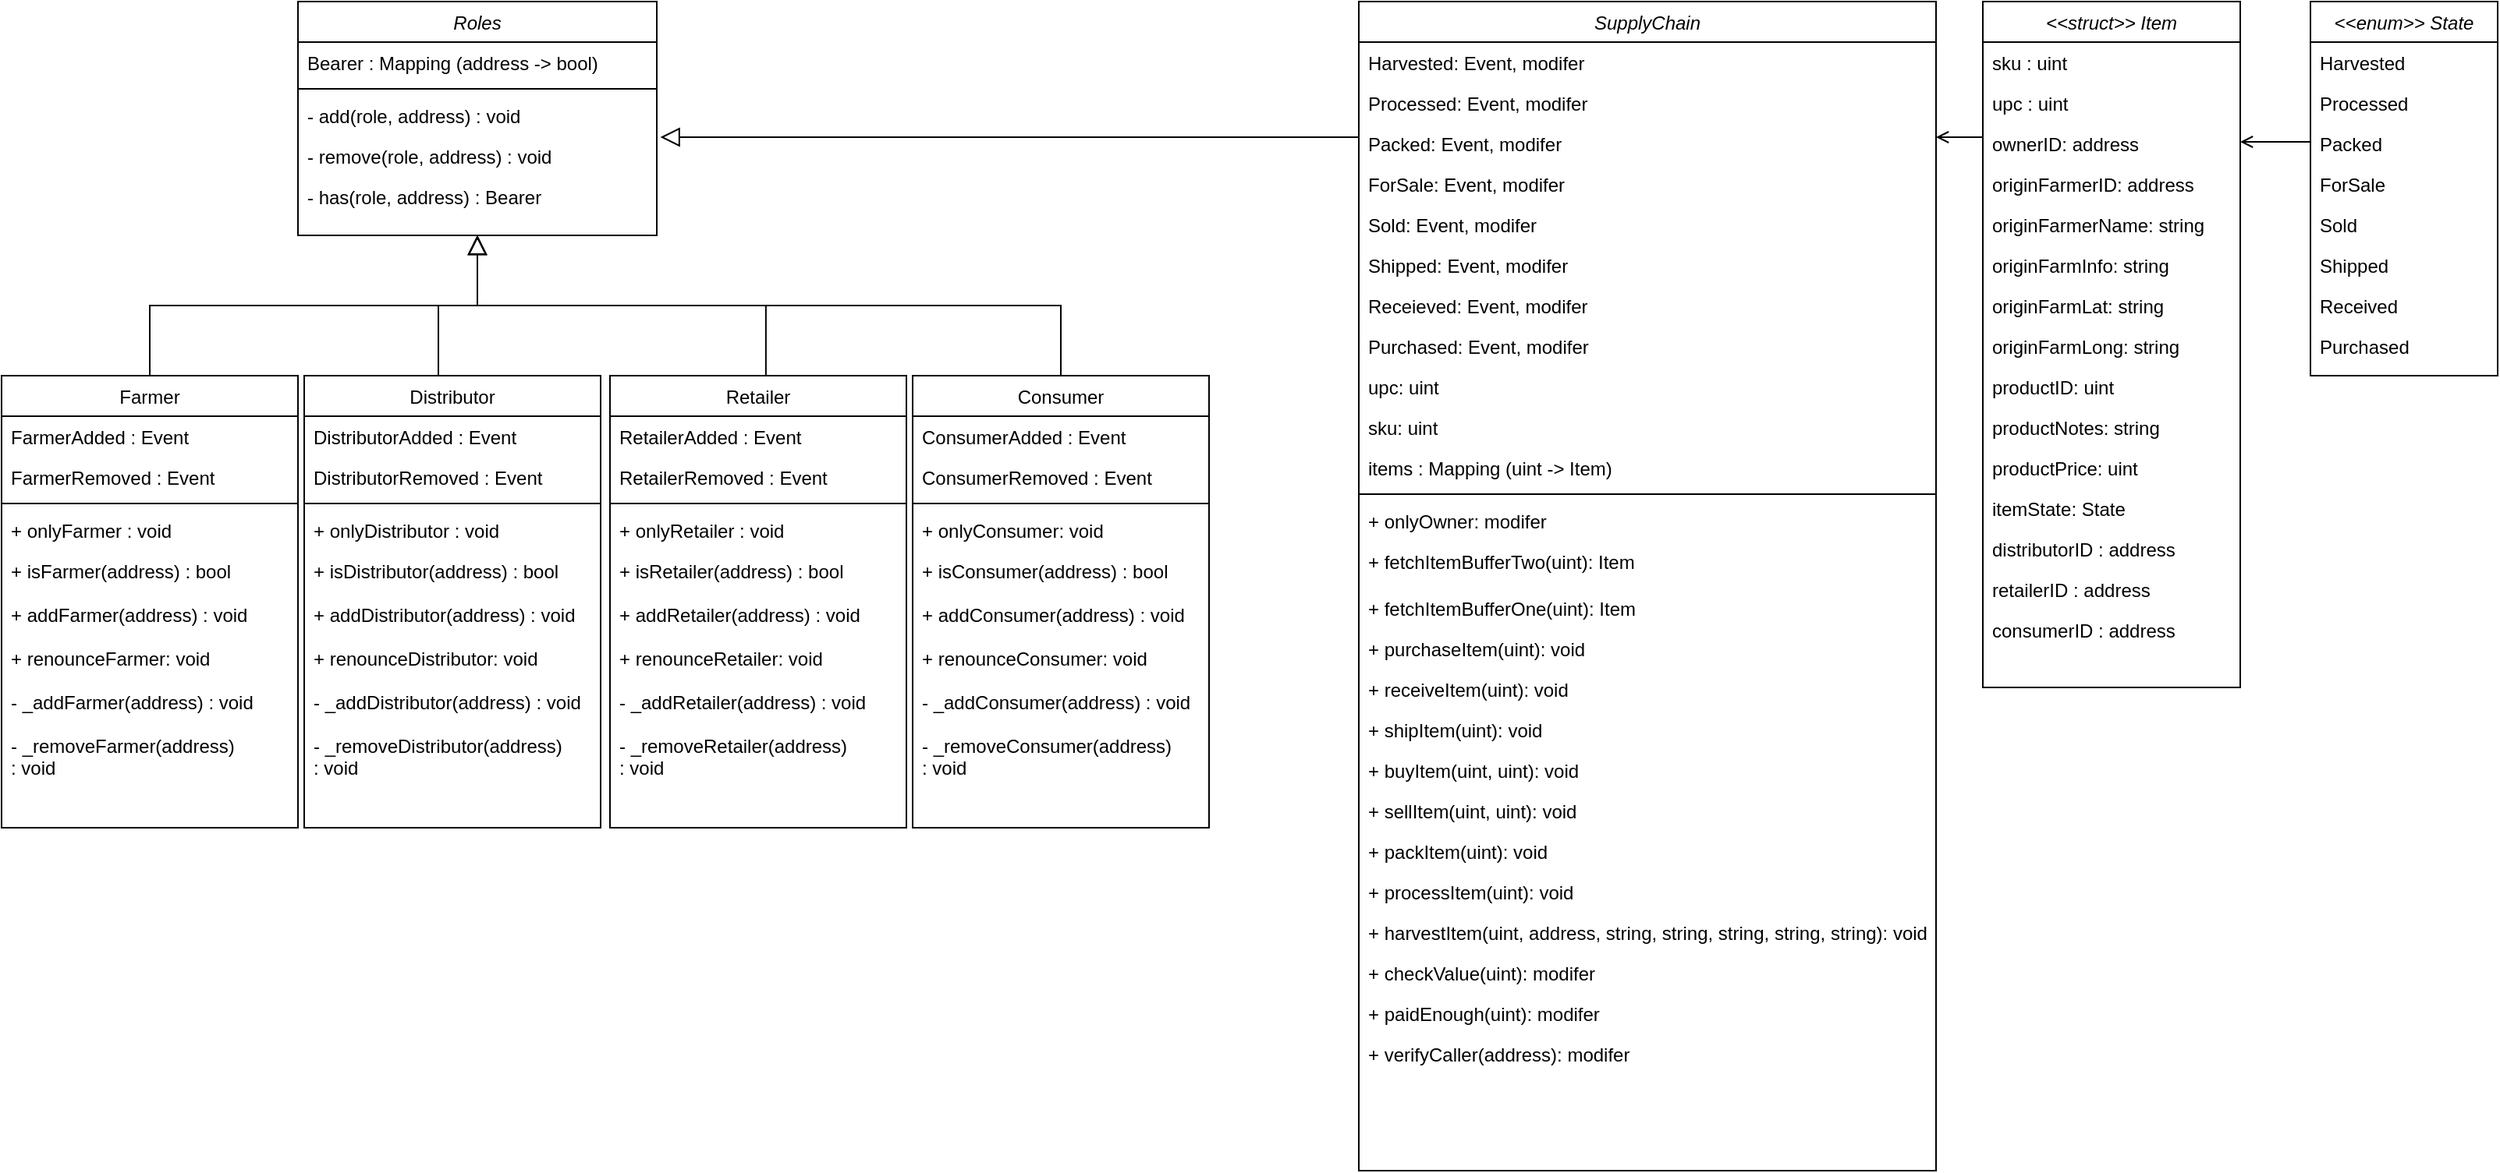 <mxfile version="15.7.0" type="device"><diagram id="C5RBs43oDa-KdzZeNtuy" name="Page-1"><mxGraphModel dx="1824" dy="912" grid="1" gridSize="10" guides="1" tooltips="1" connect="1" arrows="1" fold="1" page="1" pageScale="1" pageWidth="827" pageHeight="1169" math="0" shadow="0"><root><mxCell id="WIyWlLk6GJQsqaUBKTNV-0"/><mxCell id="WIyWlLk6GJQsqaUBKTNV-1" parent="WIyWlLk6GJQsqaUBKTNV-0"/><mxCell id="zkfFHV4jXpPFQw0GAbJ--0" value="Roles" style="swimlane;fontStyle=2;align=center;verticalAlign=top;childLayout=stackLayout;horizontal=1;startSize=26;horizontalStack=0;resizeParent=1;resizeLast=0;collapsible=1;marginBottom=0;rounded=0;shadow=0;strokeWidth=1;" parent="WIyWlLk6GJQsqaUBKTNV-1" vertex="1"><mxGeometry x="220" y="120" width="230" height="150" as="geometry"><mxRectangle x="230" y="140" width="160" height="26" as="alternateBounds"/></mxGeometry></mxCell><mxCell id="zkfFHV4jXpPFQw0GAbJ--1" value="Bearer : Mapping (address -&gt; bool)" style="text;align=left;verticalAlign=top;spacingLeft=4;spacingRight=4;overflow=hidden;rotatable=0;points=[[0,0.5],[1,0.5]];portConstraint=eastwest;" parent="zkfFHV4jXpPFQw0GAbJ--0" vertex="1"><mxGeometry y="26" width="230" height="26" as="geometry"/></mxCell><mxCell id="zkfFHV4jXpPFQw0GAbJ--4" value="" style="line;html=1;strokeWidth=1;align=left;verticalAlign=middle;spacingTop=-1;spacingLeft=3;spacingRight=3;rotatable=0;labelPosition=right;points=[];portConstraint=eastwest;" parent="zkfFHV4jXpPFQw0GAbJ--0" vertex="1"><mxGeometry y="52" width="230" height="8" as="geometry"/></mxCell><mxCell id="zkfFHV4jXpPFQw0GAbJ--5" value="- add(role, address) : void" style="text;align=left;verticalAlign=top;spacingLeft=4;spacingRight=4;overflow=hidden;rotatable=0;points=[[0,0.5],[1,0.5]];portConstraint=eastwest;" parent="zkfFHV4jXpPFQw0GAbJ--0" vertex="1"><mxGeometry y="60" width="230" height="26" as="geometry"/></mxCell><mxCell id="d3ZpqFbFolR5_IZX6p0c-0" value="- remove(role, address) : void" style="text;align=left;verticalAlign=top;spacingLeft=4;spacingRight=4;overflow=hidden;rotatable=0;points=[[0,0.5],[1,0.5]];portConstraint=eastwest;" vertex="1" parent="zkfFHV4jXpPFQw0GAbJ--0"><mxGeometry y="86" width="230" height="26" as="geometry"/></mxCell><mxCell id="d3ZpqFbFolR5_IZX6p0c-1" value="- has(role, address) : Bearer" style="text;align=left;verticalAlign=top;spacingLeft=4;spacingRight=4;overflow=hidden;rotatable=0;points=[[0,0.5],[1,0.5]];portConstraint=eastwest;" vertex="1" parent="zkfFHV4jXpPFQw0GAbJ--0"><mxGeometry y="112" width="230" height="26" as="geometry"/></mxCell><mxCell id="zkfFHV4jXpPFQw0GAbJ--6" value="Farmer" style="swimlane;fontStyle=0;align=center;verticalAlign=top;childLayout=stackLayout;horizontal=1;startSize=26;horizontalStack=0;resizeParent=1;resizeLast=0;collapsible=1;marginBottom=0;rounded=0;shadow=0;strokeWidth=1;" parent="WIyWlLk6GJQsqaUBKTNV-1" vertex="1"><mxGeometry x="30" y="360" width="190" height="290" as="geometry"><mxRectangle x="130" y="380" width="160" height="26" as="alternateBounds"/></mxGeometry></mxCell><mxCell id="zkfFHV4jXpPFQw0GAbJ--7" value="FarmerAdded : Event" style="text;align=left;verticalAlign=top;spacingLeft=4;spacingRight=4;overflow=hidden;rotatable=0;points=[[0,0.5],[1,0.5]];portConstraint=eastwest;" parent="zkfFHV4jXpPFQw0GAbJ--6" vertex="1"><mxGeometry y="26" width="190" height="26" as="geometry"/></mxCell><mxCell id="zkfFHV4jXpPFQw0GAbJ--8" value="FarmerRemoved : Event" style="text;align=left;verticalAlign=top;spacingLeft=4;spacingRight=4;overflow=hidden;rotatable=0;points=[[0,0.5],[1,0.5]];portConstraint=eastwest;rounded=0;shadow=0;html=0;" parent="zkfFHV4jXpPFQw0GAbJ--6" vertex="1"><mxGeometry y="52" width="190" height="26" as="geometry"/></mxCell><mxCell id="zkfFHV4jXpPFQw0GAbJ--9" value="" style="line;html=1;strokeWidth=1;align=left;verticalAlign=middle;spacingTop=-1;spacingLeft=3;spacingRight=3;rotatable=0;labelPosition=right;points=[];portConstraint=eastwest;" parent="zkfFHV4jXpPFQw0GAbJ--6" vertex="1"><mxGeometry y="78" width="190" height="8" as="geometry"/></mxCell><mxCell id="zkfFHV4jXpPFQw0GAbJ--10" value="+ onlyFarmer : void" style="text;align=left;verticalAlign=top;spacingLeft=4;spacingRight=4;overflow=hidden;rotatable=0;points=[[0,0.5],[1,0.5]];portConstraint=eastwest;fontStyle=0" parent="zkfFHV4jXpPFQw0GAbJ--6" vertex="1"><mxGeometry y="86" width="190" height="26" as="geometry"/></mxCell><mxCell id="zkfFHV4jXpPFQw0GAbJ--11" value="+ isFarmer(address) : bool" style="text;align=left;verticalAlign=top;spacingLeft=4;spacingRight=4;overflow=hidden;rotatable=0;points=[[0,0.5],[1,0.5]];portConstraint=eastwest;" parent="zkfFHV4jXpPFQw0GAbJ--6" vertex="1"><mxGeometry y="112" width="190" height="28" as="geometry"/></mxCell><mxCell id="d3ZpqFbFolR5_IZX6p0c-4" value="+ addFarmer(address) : void" style="text;align=left;verticalAlign=top;spacingLeft=4;spacingRight=4;overflow=hidden;rotatable=0;points=[[0,0.5],[1,0.5]];portConstraint=eastwest;" vertex="1" parent="zkfFHV4jXpPFQw0GAbJ--6"><mxGeometry y="140" width="190" height="28" as="geometry"/></mxCell><mxCell id="d3ZpqFbFolR5_IZX6p0c-5" value="+ renounceFarmer: void" style="text;align=left;verticalAlign=top;spacingLeft=4;spacingRight=4;overflow=hidden;rotatable=0;points=[[0,0.5],[1,0.5]];portConstraint=eastwest;" vertex="1" parent="zkfFHV4jXpPFQw0GAbJ--6"><mxGeometry y="168" width="190" height="28" as="geometry"/></mxCell><mxCell id="d3ZpqFbFolR5_IZX6p0c-6" value="- _addFarmer(address) : void" style="text;align=left;verticalAlign=top;spacingLeft=4;spacingRight=4;overflow=hidden;rotatable=0;points=[[0,0.5],[1,0.5]];portConstraint=eastwest;" vertex="1" parent="zkfFHV4jXpPFQw0GAbJ--6"><mxGeometry y="196" width="190" height="28" as="geometry"/></mxCell><mxCell id="d3ZpqFbFolR5_IZX6p0c-7" value="- _removeFarmer(address)&#10;: void" style="text;align=left;verticalAlign=top;spacingLeft=4;spacingRight=4;overflow=hidden;rotatable=0;points=[[0,0.5],[1,0.5]];portConstraint=eastwest;" vertex="1" parent="zkfFHV4jXpPFQw0GAbJ--6"><mxGeometry y="224" width="190" height="28" as="geometry"/></mxCell><mxCell id="zkfFHV4jXpPFQw0GAbJ--12" value="" style="endArrow=block;endSize=10;endFill=0;shadow=0;strokeWidth=1;rounded=0;edgeStyle=elbowEdgeStyle;elbow=vertical;" parent="WIyWlLk6GJQsqaUBKTNV-1" source="zkfFHV4jXpPFQw0GAbJ--6" target="zkfFHV4jXpPFQw0GAbJ--0" edge="1"><mxGeometry width="160" relative="1" as="geometry"><mxPoint x="200" y="203" as="sourcePoint"/><mxPoint x="200" y="203" as="targetPoint"/></mxGeometry></mxCell><mxCell id="zkfFHV4jXpPFQw0GAbJ--16" value="" style="endArrow=block;endSize=10;endFill=0;shadow=0;strokeWidth=1;rounded=0;edgeStyle=elbowEdgeStyle;elbow=vertical;" parent="WIyWlLk6GJQsqaUBKTNV-1" target="zkfFHV4jXpPFQw0GAbJ--0" edge="1"><mxGeometry width="160" relative="1" as="geometry"><mxPoint x="310" y="360" as="sourcePoint"/><mxPoint x="310" y="271" as="targetPoint"/></mxGeometry></mxCell><mxCell id="d3ZpqFbFolR5_IZX6p0c-8" value="Distributor" style="swimlane;fontStyle=0;align=center;verticalAlign=top;childLayout=stackLayout;horizontal=1;startSize=26;horizontalStack=0;resizeParent=1;resizeLast=0;collapsible=1;marginBottom=0;rounded=0;shadow=0;strokeWidth=1;" vertex="1" parent="WIyWlLk6GJQsqaUBKTNV-1"><mxGeometry x="224" y="360" width="190" height="290" as="geometry"><mxRectangle x="130" y="380" width="160" height="26" as="alternateBounds"/></mxGeometry></mxCell><mxCell id="d3ZpqFbFolR5_IZX6p0c-9" value="DistributorAdded : Event" style="text;align=left;verticalAlign=top;spacingLeft=4;spacingRight=4;overflow=hidden;rotatable=0;points=[[0,0.5],[1,0.5]];portConstraint=eastwest;" vertex="1" parent="d3ZpqFbFolR5_IZX6p0c-8"><mxGeometry y="26" width="190" height="26" as="geometry"/></mxCell><mxCell id="d3ZpqFbFolR5_IZX6p0c-10" value="DistributorRemoved : Event" style="text;align=left;verticalAlign=top;spacingLeft=4;spacingRight=4;overflow=hidden;rotatable=0;points=[[0,0.5],[1,0.5]];portConstraint=eastwest;rounded=0;shadow=0;html=0;" vertex="1" parent="d3ZpqFbFolR5_IZX6p0c-8"><mxGeometry y="52" width="190" height="26" as="geometry"/></mxCell><mxCell id="d3ZpqFbFolR5_IZX6p0c-11" value="" style="line;html=1;strokeWidth=1;align=left;verticalAlign=middle;spacingTop=-1;spacingLeft=3;spacingRight=3;rotatable=0;labelPosition=right;points=[];portConstraint=eastwest;" vertex="1" parent="d3ZpqFbFolR5_IZX6p0c-8"><mxGeometry y="78" width="190" height="8" as="geometry"/></mxCell><mxCell id="d3ZpqFbFolR5_IZX6p0c-12" value="+ onlyDistributor : void" style="text;align=left;verticalAlign=top;spacingLeft=4;spacingRight=4;overflow=hidden;rotatable=0;points=[[0,0.5],[1,0.5]];portConstraint=eastwest;fontStyle=0" vertex="1" parent="d3ZpqFbFolR5_IZX6p0c-8"><mxGeometry y="86" width="190" height="26" as="geometry"/></mxCell><mxCell id="d3ZpqFbFolR5_IZX6p0c-13" value="+ isDistributor(address) : bool" style="text;align=left;verticalAlign=top;spacingLeft=4;spacingRight=4;overflow=hidden;rotatable=0;points=[[0,0.5],[1,0.5]];portConstraint=eastwest;" vertex="1" parent="d3ZpqFbFolR5_IZX6p0c-8"><mxGeometry y="112" width="190" height="28" as="geometry"/></mxCell><mxCell id="d3ZpqFbFolR5_IZX6p0c-14" value="+ addDistributor(address) : void" style="text;align=left;verticalAlign=top;spacingLeft=4;spacingRight=4;overflow=hidden;rotatable=0;points=[[0,0.5],[1,0.5]];portConstraint=eastwest;" vertex="1" parent="d3ZpqFbFolR5_IZX6p0c-8"><mxGeometry y="140" width="190" height="28" as="geometry"/></mxCell><mxCell id="d3ZpqFbFolR5_IZX6p0c-15" value="+ renounceDistributor: void" style="text;align=left;verticalAlign=top;spacingLeft=4;spacingRight=4;overflow=hidden;rotatable=0;points=[[0,0.5],[1,0.5]];portConstraint=eastwest;" vertex="1" parent="d3ZpqFbFolR5_IZX6p0c-8"><mxGeometry y="168" width="190" height="28" as="geometry"/></mxCell><mxCell id="d3ZpqFbFolR5_IZX6p0c-16" value="- _addDistributor(address) : void" style="text;align=left;verticalAlign=top;spacingLeft=4;spacingRight=4;overflow=hidden;rotatable=0;points=[[0,0.5],[1,0.5]];portConstraint=eastwest;" vertex="1" parent="d3ZpqFbFolR5_IZX6p0c-8"><mxGeometry y="196" width="190" height="28" as="geometry"/></mxCell><mxCell id="d3ZpqFbFolR5_IZX6p0c-17" value="- _removeDistributor(address)&#10;: void" style="text;align=left;verticalAlign=top;spacingLeft=4;spacingRight=4;overflow=hidden;rotatable=0;points=[[0,0.5],[1,0.5]];portConstraint=eastwest;" vertex="1" parent="d3ZpqFbFolR5_IZX6p0c-8"><mxGeometry y="224" width="190" height="28" as="geometry"/></mxCell><mxCell id="d3ZpqFbFolR5_IZX6p0c-18" value="Retailer" style="swimlane;fontStyle=0;align=center;verticalAlign=top;childLayout=stackLayout;horizontal=1;startSize=26;horizontalStack=0;resizeParent=1;resizeLast=0;collapsible=1;marginBottom=0;rounded=0;shadow=0;strokeWidth=1;" vertex="1" parent="WIyWlLk6GJQsqaUBKTNV-1"><mxGeometry x="420" y="360" width="190" height="290" as="geometry"><mxRectangle x="130" y="380" width="160" height="26" as="alternateBounds"/></mxGeometry></mxCell><mxCell id="d3ZpqFbFolR5_IZX6p0c-19" value="RetailerAdded : Event" style="text;align=left;verticalAlign=top;spacingLeft=4;spacingRight=4;overflow=hidden;rotatable=0;points=[[0,0.5],[1,0.5]];portConstraint=eastwest;" vertex="1" parent="d3ZpqFbFolR5_IZX6p0c-18"><mxGeometry y="26" width="190" height="26" as="geometry"/></mxCell><mxCell id="d3ZpqFbFolR5_IZX6p0c-20" value="RetailerRemoved : Event" style="text;align=left;verticalAlign=top;spacingLeft=4;spacingRight=4;overflow=hidden;rotatable=0;points=[[0,0.5],[1,0.5]];portConstraint=eastwest;rounded=0;shadow=0;html=0;" vertex="1" parent="d3ZpqFbFolR5_IZX6p0c-18"><mxGeometry y="52" width="190" height="26" as="geometry"/></mxCell><mxCell id="d3ZpqFbFolR5_IZX6p0c-21" value="" style="line;html=1;strokeWidth=1;align=left;verticalAlign=middle;spacingTop=-1;spacingLeft=3;spacingRight=3;rotatable=0;labelPosition=right;points=[];portConstraint=eastwest;" vertex="1" parent="d3ZpqFbFolR5_IZX6p0c-18"><mxGeometry y="78" width="190" height="8" as="geometry"/></mxCell><mxCell id="d3ZpqFbFolR5_IZX6p0c-22" value="+ onlyRetailer : void" style="text;align=left;verticalAlign=top;spacingLeft=4;spacingRight=4;overflow=hidden;rotatable=0;points=[[0,0.5],[1,0.5]];portConstraint=eastwest;fontStyle=0" vertex="1" parent="d3ZpqFbFolR5_IZX6p0c-18"><mxGeometry y="86" width="190" height="26" as="geometry"/></mxCell><mxCell id="d3ZpqFbFolR5_IZX6p0c-23" value="+ isRetailer(address) : bool" style="text;align=left;verticalAlign=top;spacingLeft=4;spacingRight=4;overflow=hidden;rotatable=0;points=[[0,0.5],[1,0.5]];portConstraint=eastwest;" vertex="1" parent="d3ZpqFbFolR5_IZX6p0c-18"><mxGeometry y="112" width="190" height="28" as="geometry"/></mxCell><mxCell id="d3ZpqFbFolR5_IZX6p0c-24" value="+ addRetailer(address) : void" style="text;align=left;verticalAlign=top;spacingLeft=4;spacingRight=4;overflow=hidden;rotatable=0;points=[[0,0.5],[1,0.5]];portConstraint=eastwest;" vertex="1" parent="d3ZpqFbFolR5_IZX6p0c-18"><mxGeometry y="140" width="190" height="28" as="geometry"/></mxCell><mxCell id="d3ZpqFbFolR5_IZX6p0c-25" value="+ renounceRetailer: void" style="text;align=left;verticalAlign=top;spacingLeft=4;spacingRight=4;overflow=hidden;rotatable=0;points=[[0,0.5],[1,0.5]];portConstraint=eastwest;" vertex="1" parent="d3ZpqFbFolR5_IZX6p0c-18"><mxGeometry y="168" width="190" height="28" as="geometry"/></mxCell><mxCell id="d3ZpqFbFolR5_IZX6p0c-26" value="- _addRetailer(address) : void" style="text;align=left;verticalAlign=top;spacingLeft=4;spacingRight=4;overflow=hidden;rotatable=0;points=[[0,0.5],[1,0.5]];portConstraint=eastwest;" vertex="1" parent="d3ZpqFbFolR5_IZX6p0c-18"><mxGeometry y="196" width="190" height="28" as="geometry"/></mxCell><mxCell id="d3ZpqFbFolR5_IZX6p0c-27" value="- _removeRetailer(address)&#10;: void" style="text;align=left;verticalAlign=top;spacingLeft=4;spacingRight=4;overflow=hidden;rotatable=0;points=[[0,0.5],[1,0.5]];portConstraint=eastwest;" vertex="1" parent="d3ZpqFbFolR5_IZX6p0c-18"><mxGeometry y="224" width="190" height="28" as="geometry"/></mxCell><mxCell id="d3ZpqFbFolR5_IZX6p0c-28" value="Consumer" style="swimlane;fontStyle=0;align=center;verticalAlign=top;childLayout=stackLayout;horizontal=1;startSize=26;horizontalStack=0;resizeParent=1;resizeLast=0;collapsible=1;marginBottom=0;rounded=0;shadow=0;strokeWidth=1;" vertex="1" parent="WIyWlLk6GJQsqaUBKTNV-1"><mxGeometry x="614" y="360" width="190" height="290" as="geometry"><mxRectangle x="130" y="380" width="160" height="26" as="alternateBounds"/></mxGeometry></mxCell><mxCell id="d3ZpqFbFolR5_IZX6p0c-29" value="ConsumerAdded : Event" style="text;align=left;verticalAlign=top;spacingLeft=4;spacingRight=4;overflow=hidden;rotatable=0;points=[[0,0.5],[1,0.5]];portConstraint=eastwest;" vertex="1" parent="d3ZpqFbFolR5_IZX6p0c-28"><mxGeometry y="26" width="190" height="26" as="geometry"/></mxCell><mxCell id="d3ZpqFbFolR5_IZX6p0c-30" value="ConsumerRemoved : Event" style="text;align=left;verticalAlign=top;spacingLeft=4;spacingRight=4;overflow=hidden;rotatable=0;points=[[0,0.5],[1,0.5]];portConstraint=eastwest;rounded=0;shadow=0;html=0;" vertex="1" parent="d3ZpqFbFolR5_IZX6p0c-28"><mxGeometry y="52" width="190" height="26" as="geometry"/></mxCell><mxCell id="d3ZpqFbFolR5_IZX6p0c-31" value="" style="line;html=1;strokeWidth=1;align=left;verticalAlign=middle;spacingTop=-1;spacingLeft=3;spacingRight=3;rotatable=0;labelPosition=right;points=[];portConstraint=eastwest;" vertex="1" parent="d3ZpqFbFolR5_IZX6p0c-28"><mxGeometry y="78" width="190" height="8" as="geometry"/></mxCell><mxCell id="d3ZpqFbFolR5_IZX6p0c-32" value="+ onlyConsumer: void" style="text;align=left;verticalAlign=top;spacingLeft=4;spacingRight=4;overflow=hidden;rotatable=0;points=[[0,0.5],[1,0.5]];portConstraint=eastwest;fontStyle=0" vertex="1" parent="d3ZpqFbFolR5_IZX6p0c-28"><mxGeometry y="86" width="190" height="26" as="geometry"/></mxCell><mxCell id="d3ZpqFbFolR5_IZX6p0c-33" value="+ isConsumer(address) : bool" style="text;align=left;verticalAlign=top;spacingLeft=4;spacingRight=4;overflow=hidden;rotatable=0;points=[[0,0.5],[1,0.5]];portConstraint=eastwest;" vertex="1" parent="d3ZpqFbFolR5_IZX6p0c-28"><mxGeometry y="112" width="190" height="28" as="geometry"/></mxCell><mxCell id="d3ZpqFbFolR5_IZX6p0c-34" value="+ addConsumer(address) : void" style="text;align=left;verticalAlign=top;spacingLeft=4;spacingRight=4;overflow=hidden;rotatable=0;points=[[0,0.5],[1,0.5]];portConstraint=eastwest;" vertex="1" parent="d3ZpqFbFolR5_IZX6p0c-28"><mxGeometry y="140" width="190" height="28" as="geometry"/></mxCell><mxCell id="d3ZpqFbFolR5_IZX6p0c-35" value="+ renounceConsumer: void" style="text;align=left;verticalAlign=top;spacingLeft=4;spacingRight=4;overflow=hidden;rotatable=0;points=[[0,0.5],[1,0.5]];portConstraint=eastwest;" vertex="1" parent="d3ZpqFbFolR5_IZX6p0c-28"><mxGeometry y="168" width="190" height="28" as="geometry"/></mxCell><mxCell id="d3ZpqFbFolR5_IZX6p0c-36" value="- _addConsumer(address) : void" style="text;align=left;verticalAlign=top;spacingLeft=4;spacingRight=4;overflow=hidden;rotatable=0;points=[[0,0.5],[1,0.5]];portConstraint=eastwest;" vertex="1" parent="d3ZpqFbFolR5_IZX6p0c-28"><mxGeometry y="196" width="190" height="28" as="geometry"/></mxCell><mxCell id="d3ZpqFbFolR5_IZX6p0c-37" value="- _removeConsumer(address)&#10;: void" style="text;align=left;verticalAlign=top;spacingLeft=4;spacingRight=4;overflow=hidden;rotatable=0;points=[[0,0.5],[1,0.5]];portConstraint=eastwest;" vertex="1" parent="d3ZpqFbFolR5_IZX6p0c-28"><mxGeometry y="224" width="190" height="28" as="geometry"/></mxCell><mxCell id="d3ZpqFbFolR5_IZX6p0c-38" value="" style="endArrow=block;endSize=10;endFill=0;shadow=0;strokeWidth=1;rounded=0;edgeStyle=elbowEdgeStyle;elbow=vertical;exitX=0.526;exitY=0;exitDx=0;exitDy=0;exitPerimeter=0;" edge="1" parent="WIyWlLk6GJQsqaUBKTNV-1" source="d3ZpqFbFolR5_IZX6p0c-18"><mxGeometry width="160" relative="1" as="geometry"><mxPoint x="310" y="360" as="sourcePoint"/><mxPoint x="335" y="270" as="targetPoint"/></mxGeometry></mxCell><mxCell id="d3ZpqFbFolR5_IZX6p0c-40" value="" style="endArrow=block;endSize=10;endFill=0;shadow=0;strokeWidth=1;rounded=0;edgeStyle=elbowEdgeStyle;elbow=vertical;exitX=0.5;exitY=0;exitDx=0;exitDy=0;" edge="1" parent="WIyWlLk6GJQsqaUBKTNV-1" source="d3ZpqFbFolR5_IZX6p0c-28"><mxGeometry width="160" relative="1" as="geometry"><mxPoint x="519.94" y="360" as="sourcePoint"/><mxPoint x="335" y="270" as="targetPoint"/></mxGeometry></mxCell><mxCell id="d3ZpqFbFolR5_IZX6p0c-41" value="SupplyChain" style="swimlane;fontStyle=2;align=center;verticalAlign=top;childLayout=stackLayout;horizontal=1;startSize=26;horizontalStack=0;resizeParent=1;resizeLast=0;collapsible=1;marginBottom=0;rounded=0;shadow=0;strokeWidth=1;" vertex="1" parent="WIyWlLk6GJQsqaUBKTNV-1"><mxGeometry x="900" y="120" width="370" height="750" as="geometry"><mxRectangle x="230" y="140" width="160" height="26" as="alternateBounds"/></mxGeometry></mxCell><mxCell id="d3ZpqFbFolR5_IZX6p0c-111" value="Harvested: Event, modifer" style="text;align=left;verticalAlign=top;spacingLeft=4;spacingRight=4;overflow=hidden;rotatable=0;points=[[0,0.5],[1,0.5]];portConstraint=eastwest;" vertex="1" parent="d3ZpqFbFolR5_IZX6p0c-41"><mxGeometry y="26" width="370" height="26" as="geometry"/></mxCell><mxCell id="d3ZpqFbFolR5_IZX6p0c-112" value="Processed: Event, modifer" style="text;align=left;verticalAlign=top;spacingLeft=4;spacingRight=4;overflow=hidden;rotatable=0;points=[[0,0.5],[1,0.5]];portConstraint=eastwest;" vertex="1" parent="d3ZpqFbFolR5_IZX6p0c-41"><mxGeometry y="52" width="370" height="26" as="geometry"/></mxCell><mxCell id="d3ZpqFbFolR5_IZX6p0c-113" value="Packed: Event, modifer" style="text;align=left;verticalAlign=top;spacingLeft=4;spacingRight=4;overflow=hidden;rotatable=0;points=[[0,0.5],[1,0.5]];portConstraint=eastwest;" vertex="1" parent="d3ZpqFbFolR5_IZX6p0c-41"><mxGeometry y="78" width="370" height="26" as="geometry"/></mxCell><mxCell id="d3ZpqFbFolR5_IZX6p0c-114" value="ForSale: Event, modifer" style="text;align=left;verticalAlign=top;spacingLeft=4;spacingRight=4;overflow=hidden;rotatable=0;points=[[0,0.5],[1,0.5]];portConstraint=eastwest;" vertex="1" parent="d3ZpqFbFolR5_IZX6p0c-41"><mxGeometry y="104" width="370" height="26" as="geometry"/></mxCell><mxCell id="d3ZpqFbFolR5_IZX6p0c-115" value="Sold: Event, modifer" style="text;align=left;verticalAlign=top;spacingLeft=4;spacingRight=4;overflow=hidden;rotatable=0;points=[[0,0.5],[1,0.5]];portConstraint=eastwest;" vertex="1" parent="d3ZpqFbFolR5_IZX6p0c-41"><mxGeometry y="130" width="370" height="26" as="geometry"/></mxCell><mxCell id="d3ZpqFbFolR5_IZX6p0c-116" value="Shipped: Event, modifer" style="text;align=left;verticalAlign=top;spacingLeft=4;spacingRight=4;overflow=hidden;rotatable=0;points=[[0,0.5],[1,0.5]];portConstraint=eastwest;" vertex="1" parent="d3ZpqFbFolR5_IZX6p0c-41"><mxGeometry y="156" width="370" height="26" as="geometry"/></mxCell><mxCell id="d3ZpqFbFolR5_IZX6p0c-117" value="Receieved: Event, modifer" style="text;align=left;verticalAlign=top;spacingLeft=4;spacingRight=4;overflow=hidden;rotatable=0;points=[[0,0.5],[1,0.5]];portConstraint=eastwest;" vertex="1" parent="d3ZpqFbFolR5_IZX6p0c-41"><mxGeometry y="182" width="370" height="26" as="geometry"/></mxCell><mxCell id="d3ZpqFbFolR5_IZX6p0c-118" value="Purchased: Event, modifer" style="text;align=left;verticalAlign=top;spacingLeft=4;spacingRight=4;overflow=hidden;rotatable=0;points=[[0,0.5],[1,0.5]];portConstraint=eastwest;" vertex="1" parent="d3ZpqFbFolR5_IZX6p0c-41"><mxGeometry y="208" width="370" height="26" as="geometry"/></mxCell><mxCell id="d3ZpqFbFolR5_IZX6p0c-159" value="upc: uint" style="text;align=left;verticalAlign=top;spacingLeft=4;spacingRight=4;overflow=hidden;rotatable=0;points=[[0,0.5],[1,0.5]];portConstraint=eastwest;" vertex="1" parent="d3ZpqFbFolR5_IZX6p0c-41"><mxGeometry y="234" width="370" height="26" as="geometry"/></mxCell><mxCell id="d3ZpqFbFolR5_IZX6p0c-160" value="sku: uint" style="text;align=left;verticalAlign=top;spacingLeft=4;spacingRight=4;overflow=hidden;rotatable=0;points=[[0,0.5],[1,0.5]];portConstraint=eastwest;" vertex="1" parent="d3ZpqFbFolR5_IZX6p0c-41"><mxGeometry y="260" width="370" height="26" as="geometry"/></mxCell><mxCell id="d3ZpqFbFolR5_IZX6p0c-161" value="items : Mapping (uint -&gt; Item)" style="text;align=left;verticalAlign=top;spacingLeft=4;spacingRight=4;overflow=hidden;rotatable=0;points=[[0,0.5],[1,0.5]];portConstraint=eastwest;" vertex="1" parent="d3ZpqFbFolR5_IZX6p0c-41"><mxGeometry y="286" width="370" height="26" as="geometry"/></mxCell><mxCell id="d3ZpqFbFolR5_IZX6p0c-125" value="" style="line;html=1;strokeWidth=1;align=left;verticalAlign=middle;spacingTop=-1;spacingLeft=3;spacingRight=3;rotatable=0;labelPosition=right;points=[];portConstraint=eastwest;" vertex="1" parent="d3ZpqFbFolR5_IZX6p0c-41"><mxGeometry y="312" width="370" height="8" as="geometry"/></mxCell><mxCell id="d3ZpqFbFolR5_IZX6p0c-121" value="+ onlyOwner: modifer" style="text;align=left;verticalAlign=top;spacingLeft=4;spacingRight=4;overflow=hidden;rotatable=0;points=[[0,0.5],[1,0.5]];portConstraint=eastwest;" vertex="1" parent="d3ZpqFbFolR5_IZX6p0c-41"><mxGeometry y="320" width="370" height="26" as="geometry"/></mxCell><mxCell id="d3ZpqFbFolR5_IZX6p0c-135" value="+ fetchItemBufferTwo(uint): Item" style="text;align=left;verticalAlign=top;spacingLeft=4;spacingRight=4;overflow=hidden;rotatable=0;points=[[0,0.5],[1,0.5]];portConstraint=eastwest;" vertex="1" parent="d3ZpqFbFolR5_IZX6p0c-41"><mxGeometry y="346" width="370" height="30" as="geometry"/></mxCell><mxCell id="d3ZpqFbFolR5_IZX6p0c-134" value="+ fetchItemBufferOne(uint): Item" style="text;align=left;verticalAlign=top;spacingLeft=4;spacingRight=4;overflow=hidden;rotatable=0;points=[[0,0.5],[1,0.5]];portConstraint=eastwest;" vertex="1" parent="d3ZpqFbFolR5_IZX6p0c-41"><mxGeometry y="376" width="370" height="26" as="geometry"/></mxCell><mxCell id="d3ZpqFbFolR5_IZX6p0c-133" value="+ purchaseItem(uint): void" style="text;align=left;verticalAlign=top;spacingLeft=4;spacingRight=4;overflow=hidden;rotatable=0;points=[[0,0.5],[1,0.5]];portConstraint=eastwest;" vertex="1" parent="d3ZpqFbFolR5_IZX6p0c-41"><mxGeometry y="402" width="370" height="26" as="geometry"/></mxCell><mxCell id="d3ZpqFbFolR5_IZX6p0c-132" value="+ receiveItem(uint): void" style="text;align=left;verticalAlign=top;spacingLeft=4;spacingRight=4;overflow=hidden;rotatable=0;points=[[0,0.5],[1,0.5]];portConstraint=eastwest;" vertex="1" parent="d3ZpqFbFolR5_IZX6p0c-41"><mxGeometry y="428" width="370" height="26" as="geometry"/></mxCell><mxCell id="d3ZpqFbFolR5_IZX6p0c-131" value="+ shipItem(uint): void" style="text;align=left;verticalAlign=top;spacingLeft=4;spacingRight=4;overflow=hidden;rotatable=0;points=[[0,0.5],[1,0.5]];portConstraint=eastwest;" vertex="1" parent="d3ZpqFbFolR5_IZX6p0c-41"><mxGeometry y="454" width="370" height="26" as="geometry"/></mxCell><mxCell id="d3ZpqFbFolR5_IZX6p0c-130" value="+ buyItem(uint, uint): void" style="text;align=left;verticalAlign=top;spacingLeft=4;spacingRight=4;overflow=hidden;rotatable=0;points=[[0,0.5],[1,0.5]];portConstraint=eastwest;" vertex="1" parent="d3ZpqFbFolR5_IZX6p0c-41"><mxGeometry y="480" width="370" height="26" as="geometry"/></mxCell><mxCell id="d3ZpqFbFolR5_IZX6p0c-129" value="+ sellItem(uint, uint): void" style="text;align=left;verticalAlign=top;spacingLeft=4;spacingRight=4;overflow=hidden;rotatable=0;points=[[0,0.5],[1,0.5]];portConstraint=eastwest;" vertex="1" parent="d3ZpqFbFolR5_IZX6p0c-41"><mxGeometry y="506" width="370" height="26" as="geometry"/></mxCell><mxCell id="d3ZpqFbFolR5_IZX6p0c-128" value="+ packItem(uint): void" style="text;align=left;verticalAlign=top;spacingLeft=4;spacingRight=4;overflow=hidden;rotatable=0;points=[[0,0.5],[1,0.5]];portConstraint=eastwest;" vertex="1" parent="d3ZpqFbFolR5_IZX6p0c-41"><mxGeometry y="532" width="370" height="26" as="geometry"/></mxCell><mxCell id="d3ZpqFbFolR5_IZX6p0c-127" value="+ processItem(uint): void" style="text;align=left;verticalAlign=top;spacingLeft=4;spacingRight=4;overflow=hidden;rotatable=0;points=[[0,0.5],[1,0.5]];portConstraint=eastwest;" vertex="1" parent="d3ZpqFbFolR5_IZX6p0c-41"><mxGeometry y="558" width="370" height="26" as="geometry"/></mxCell><mxCell id="d3ZpqFbFolR5_IZX6p0c-126" value="+ harvestItem(uint, address, string, string, string, string, string): void" style="text;align=left;verticalAlign=top;spacingLeft=4;spacingRight=4;overflow=hidden;rotatable=0;points=[[0,0.5],[1,0.5]];portConstraint=eastwest;" vertex="1" parent="d3ZpqFbFolR5_IZX6p0c-41"><mxGeometry y="584" width="370" height="26" as="geometry"/></mxCell><mxCell id="d3ZpqFbFolR5_IZX6p0c-124" value="+ checkValue(uint): modifer" style="text;align=left;verticalAlign=top;spacingLeft=4;spacingRight=4;overflow=hidden;rotatable=0;points=[[0,0.5],[1,0.5]];portConstraint=eastwest;" vertex="1" parent="d3ZpqFbFolR5_IZX6p0c-41"><mxGeometry y="610" width="370" height="26" as="geometry"/></mxCell><mxCell id="d3ZpqFbFolR5_IZX6p0c-123" value="+ paidEnough(uint): modifer" style="text;align=left;verticalAlign=top;spacingLeft=4;spacingRight=4;overflow=hidden;rotatable=0;points=[[0,0.5],[1,0.5]];portConstraint=eastwest;" vertex="1" parent="d3ZpqFbFolR5_IZX6p0c-41"><mxGeometry y="636" width="370" height="26" as="geometry"/></mxCell><mxCell id="d3ZpqFbFolR5_IZX6p0c-122" value="+ verifyCaller(address): modifer" style="text;align=left;verticalAlign=top;spacingLeft=4;spacingRight=4;overflow=hidden;rotatable=0;points=[[0,0.5],[1,0.5]];portConstraint=eastwest;" vertex="1" parent="d3ZpqFbFolR5_IZX6p0c-41"><mxGeometry y="662" width="370" height="26" as="geometry"/></mxCell><mxCell id="d3ZpqFbFolR5_IZX6p0c-47" value="&lt;&lt;struct&gt;&gt; Item" style="swimlane;fontStyle=2;align=center;verticalAlign=top;childLayout=stackLayout;horizontal=1;startSize=26;horizontalStack=0;resizeParent=1;resizeLast=0;collapsible=1;marginBottom=0;rounded=0;shadow=0;strokeWidth=1;" vertex="1" parent="WIyWlLk6GJQsqaUBKTNV-1"><mxGeometry x="1300" y="120" width="165" height="440" as="geometry"><mxRectangle x="230" y="140" width="160" height="26" as="alternateBounds"/></mxGeometry></mxCell><mxCell id="d3ZpqFbFolR5_IZX6p0c-48" value="sku : uint" style="text;align=left;verticalAlign=top;spacingLeft=4;spacingRight=4;overflow=hidden;rotatable=0;points=[[0,0.5],[1,0.5]];portConstraint=eastwest;" vertex="1" parent="d3ZpqFbFolR5_IZX6p0c-47"><mxGeometry y="26" width="165" height="26" as="geometry"/></mxCell><mxCell id="d3ZpqFbFolR5_IZX6p0c-53" value="upc : uint" style="text;align=left;verticalAlign=top;spacingLeft=4;spacingRight=4;overflow=hidden;rotatable=0;points=[[0,0.5],[1,0.5]];portConstraint=eastwest;" vertex="1" parent="d3ZpqFbFolR5_IZX6p0c-47"><mxGeometry y="52" width="165" height="26" as="geometry"/></mxCell><mxCell id="d3ZpqFbFolR5_IZX6p0c-54" value="ownerID: address" style="text;align=left;verticalAlign=top;spacingLeft=4;spacingRight=4;overflow=hidden;rotatable=0;points=[[0,0.5],[1,0.5]];portConstraint=eastwest;" vertex="1" parent="d3ZpqFbFolR5_IZX6p0c-47"><mxGeometry y="78" width="165" height="26" as="geometry"/></mxCell><mxCell id="d3ZpqFbFolR5_IZX6p0c-55" value="originFarmerID: address" style="text;align=left;verticalAlign=top;spacingLeft=4;spacingRight=4;overflow=hidden;rotatable=0;points=[[0,0.5],[1,0.5]];portConstraint=eastwest;" vertex="1" parent="d3ZpqFbFolR5_IZX6p0c-47"><mxGeometry y="104" width="165" height="26" as="geometry"/></mxCell><mxCell id="d3ZpqFbFolR5_IZX6p0c-57" value="originFarmerName: string" style="text;align=left;verticalAlign=top;spacingLeft=4;spacingRight=4;overflow=hidden;rotatable=0;points=[[0,0.5],[1,0.5]];portConstraint=eastwest;" vertex="1" parent="d3ZpqFbFolR5_IZX6p0c-47"><mxGeometry y="130" width="165" height="26" as="geometry"/></mxCell><mxCell id="d3ZpqFbFolR5_IZX6p0c-58" value="originFarmInfo: string" style="text;align=left;verticalAlign=top;spacingLeft=4;spacingRight=4;overflow=hidden;rotatable=0;points=[[0,0.5],[1,0.5]];portConstraint=eastwest;" vertex="1" parent="d3ZpqFbFolR5_IZX6p0c-47"><mxGeometry y="156" width="165" height="26" as="geometry"/></mxCell><mxCell id="d3ZpqFbFolR5_IZX6p0c-59" value="originFarmLat: string" style="text;align=left;verticalAlign=top;spacingLeft=4;spacingRight=4;overflow=hidden;rotatable=0;points=[[0,0.5],[1,0.5]];portConstraint=eastwest;" vertex="1" parent="d3ZpqFbFolR5_IZX6p0c-47"><mxGeometry y="182" width="165" height="26" as="geometry"/></mxCell><mxCell id="d3ZpqFbFolR5_IZX6p0c-60" value="originFarmLong: string" style="text;align=left;verticalAlign=top;spacingLeft=4;spacingRight=4;overflow=hidden;rotatable=0;points=[[0,0.5],[1,0.5]];portConstraint=eastwest;" vertex="1" parent="d3ZpqFbFolR5_IZX6p0c-47"><mxGeometry y="208" width="165" height="26" as="geometry"/></mxCell><mxCell id="d3ZpqFbFolR5_IZX6p0c-61" value="productID: uint" style="text;align=left;verticalAlign=top;spacingLeft=4;spacingRight=4;overflow=hidden;rotatable=0;points=[[0,0.5],[1,0.5]];portConstraint=eastwest;" vertex="1" parent="d3ZpqFbFolR5_IZX6p0c-47"><mxGeometry y="234" width="165" height="26" as="geometry"/></mxCell><mxCell id="d3ZpqFbFolR5_IZX6p0c-62" value="productNotes: string" style="text;align=left;verticalAlign=top;spacingLeft=4;spacingRight=4;overflow=hidden;rotatable=0;points=[[0,0.5],[1,0.5]];portConstraint=eastwest;" vertex="1" parent="d3ZpqFbFolR5_IZX6p0c-47"><mxGeometry y="260" width="165" height="26" as="geometry"/></mxCell><mxCell id="d3ZpqFbFolR5_IZX6p0c-63" value="productPrice: uint" style="text;align=left;verticalAlign=top;spacingLeft=4;spacingRight=4;overflow=hidden;rotatable=0;points=[[0,0.5],[1,0.5]];portConstraint=eastwest;" vertex="1" parent="d3ZpqFbFolR5_IZX6p0c-47"><mxGeometry y="286" width="165" height="26" as="geometry"/></mxCell><mxCell id="d3ZpqFbFolR5_IZX6p0c-64" value="itemState: State" style="text;align=left;verticalAlign=top;spacingLeft=4;spacingRight=4;overflow=hidden;rotatable=0;points=[[0,0.5],[1,0.5]];portConstraint=eastwest;" vertex="1" parent="d3ZpqFbFolR5_IZX6p0c-47"><mxGeometry y="312" width="165" height="26" as="geometry"/></mxCell><mxCell id="d3ZpqFbFolR5_IZX6p0c-65" value="distributorID : address" style="text;align=left;verticalAlign=top;spacingLeft=4;spacingRight=4;overflow=hidden;rotatable=0;points=[[0,0.5],[1,0.5]];portConstraint=eastwest;" vertex="1" parent="d3ZpqFbFolR5_IZX6p0c-47"><mxGeometry y="338" width="165" height="26" as="geometry"/></mxCell><mxCell id="d3ZpqFbFolR5_IZX6p0c-66" value="retailerID : address" style="text;align=left;verticalAlign=top;spacingLeft=4;spacingRight=4;overflow=hidden;rotatable=0;points=[[0,0.5],[1,0.5]];portConstraint=eastwest;" vertex="1" parent="d3ZpqFbFolR5_IZX6p0c-47"><mxGeometry y="364" width="165" height="26" as="geometry"/></mxCell><mxCell id="d3ZpqFbFolR5_IZX6p0c-82" value="consumerID : address" style="text;align=left;verticalAlign=top;spacingLeft=4;spacingRight=4;overflow=hidden;rotatable=0;points=[[0,0.5],[1,0.5]];portConstraint=eastwest;" vertex="1" parent="d3ZpqFbFolR5_IZX6p0c-47"><mxGeometry y="390" width="165" height="26" as="geometry"/></mxCell><mxCell id="d3ZpqFbFolR5_IZX6p0c-83" value="" style="endArrow=open;shadow=0;strokeWidth=1;rounded=0;endFill=1;edgeStyle=elbowEdgeStyle;elbow=vertical;exitX=0;exitY=0.5;exitDx=0;exitDy=0;" edge="1" parent="WIyWlLk6GJQsqaUBKTNV-1" source="d3ZpqFbFolR5_IZX6p0c-54"><mxGeometry x="0.5" y="41" relative="1" as="geometry"><mxPoint x="1067.0" y="210" as="sourcePoint"/><mxPoint x="1270" y="207" as="targetPoint"/><mxPoint x="-40" y="32" as="offset"/><Array as="points"><mxPoint x="1070" y="207"/></Array></mxGeometry></mxCell><mxCell id="d3ZpqFbFolR5_IZX6p0c-85" value="&lt;&lt;enum&gt;&gt; State" style="swimlane;fontStyle=2;align=center;verticalAlign=top;childLayout=stackLayout;horizontal=1;startSize=26;horizontalStack=0;resizeParent=1;resizeLast=0;collapsible=1;marginBottom=0;rounded=0;shadow=0;strokeWidth=1;" vertex="1" parent="WIyWlLk6GJQsqaUBKTNV-1"><mxGeometry x="1510" y="120" width="120" height="240" as="geometry"><mxRectangle x="230" y="140" width="160" height="26" as="alternateBounds"/></mxGeometry></mxCell><mxCell id="d3ZpqFbFolR5_IZX6p0c-86" value="Harvested" style="text;align=left;verticalAlign=top;spacingLeft=4;spacingRight=4;overflow=hidden;rotatable=0;points=[[0,0.5],[1,0.5]];portConstraint=eastwest;" vertex="1" parent="d3ZpqFbFolR5_IZX6p0c-85"><mxGeometry y="26" width="120" height="26" as="geometry"/></mxCell><mxCell id="d3ZpqFbFolR5_IZX6p0c-87" value="Processed" style="text;align=left;verticalAlign=top;spacingLeft=4;spacingRight=4;overflow=hidden;rotatable=0;points=[[0,0.5],[1,0.5]];portConstraint=eastwest;" vertex="1" parent="d3ZpqFbFolR5_IZX6p0c-85"><mxGeometry y="52" width="120" height="26" as="geometry"/></mxCell><mxCell id="d3ZpqFbFolR5_IZX6p0c-88" value="Packed" style="text;align=left;verticalAlign=top;spacingLeft=4;spacingRight=4;overflow=hidden;rotatable=0;points=[[0,0.5],[1,0.5]];portConstraint=eastwest;" vertex="1" parent="d3ZpqFbFolR5_IZX6p0c-85"><mxGeometry y="78" width="120" height="26" as="geometry"/></mxCell><mxCell id="d3ZpqFbFolR5_IZX6p0c-89" value="ForSale" style="text;align=left;verticalAlign=top;spacingLeft=4;spacingRight=4;overflow=hidden;rotatable=0;points=[[0,0.5],[1,0.5]];portConstraint=eastwest;" vertex="1" parent="d3ZpqFbFolR5_IZX6p0c-85"><mxGeometry y="104" width="120" height="26" as="geometry"/></mxCell><mxCell id="d3ZpqFbFolR5_IZX6p0c-90" value="Sold" style="text;align=left;verticalAlign=top;spacingLeft=4;spacingRight=4;overflow=hidden;rotatable=0;points=[[0,0.5],[1,0.5]];portConstraint=eastwest;" vertex="1" parent="d3ZpqFbFolR5_IZX6p0c-85"><mxGeometry y="130" width="120" height="26" as="geometry"/></mxCell><mxCell id="d3ZpqFbFolR5_IZX6p0c-91" value="Shipped" style="text;align=left;verticalAlign=top;spacingLeft=4;spacingRight=4;overflow=hidden;rotatable=0;points=[[0,0.5],[1,0.5]];portConstraint=eastwest;" vertex="1" parent="d3ZpqFbFolR5_IZX6p0c-85"><mxGeometry y="156" width="120" height="26" as="geometry"/></mxCell><mxCell id="d3ZpqFbFolR5_IZX6p0c-92" value="Received" style="text;align=left;verticalAlign=top;spacingLeft=4;spacingRight=4;overflow=hidden;rotatable=0;points=[[0,0.5],[1,0.5]];portConstraint=eastwest;" vertex="1" parent="d3ZpqFbFolR5_IZX6p0c-85"><mxGeometry y="182" width="120" height="26" as="geometry"/></mxCell><mxCell id="d3ZpqFbFolR5_IZX6p0c-93" value="Purchased" style="text;align=left;verticalAlign=top;spacingLeft=4;spacingRight=4;overflow=hidden;rotatable=0;points=[[0,0.5],[1,0.5]];portConstraint=eastwest;" vertex="1" parent="d3ZpqFbFolR5_IZX6p0c-85"><mxGeometry y="208" width="120" height="26" as="geometry"/></mxCell><mxCell id="d3ZpqFbFolR5_IZX6p0c-102" value="" style="endArrow=open;shadow=0;strokeWidth=1;rounded=0;endFill=1;edgeStyle=elbowEdgeStyle;elbow=vertical;exitX=0;exitY=0.5;exitDx=0;exitDy=0;" edge="1" parent="WIyWlLk6GJQsqaUBKTNV-1" source="d3ZpqFbFolR5_IZX6p0c-88"><mxGeometry x="0.5" y="41" relative="1" as="geometry"><mxPoint x="1495" y="214" as="sourcePoint"/><mxPoint x="1465" y="210" as="targetPoint"/><mxPoint x="-40" y="32" as="offset"/><Array as="points"><mxPoint x="1510" y="210"/></Array></mxGeometry></mxCell><mxCell id="d3ZpqFbFolR5_IZX6p0c-137" value="" style="endArrow=block;endSize=10;endFill=0;shadow=0;strokeWidth=1;rounded=0;edgeStyle=elbowEdgeStyle;elbow=vertical;exitX=0;exitY=0.5;exitDx=0;exitDy=0;entryX=1.01;entryY=0.038;entryDx=0;entryDy=0;entryPerimeter=0;" edge="1" parent="WIyWlLk6GJQsqaUBKTNV-1" source="d3ZpqFbFolR5_IZX6p0c-113" target="d3ZpqFbFolR5_IZX6p0c-0"><mxGeometry width="160" relative="1" as="geometry"><mxPoint x="719" y="370" as="sourcePoint"/><mxPoint x="345" y="280" as="targetPoint"/><Array as="points"><mxPoint x="490" y="207"/></Array></mxGeometry></mxCell></root></mxGraphModel></diagram></mxfile>
